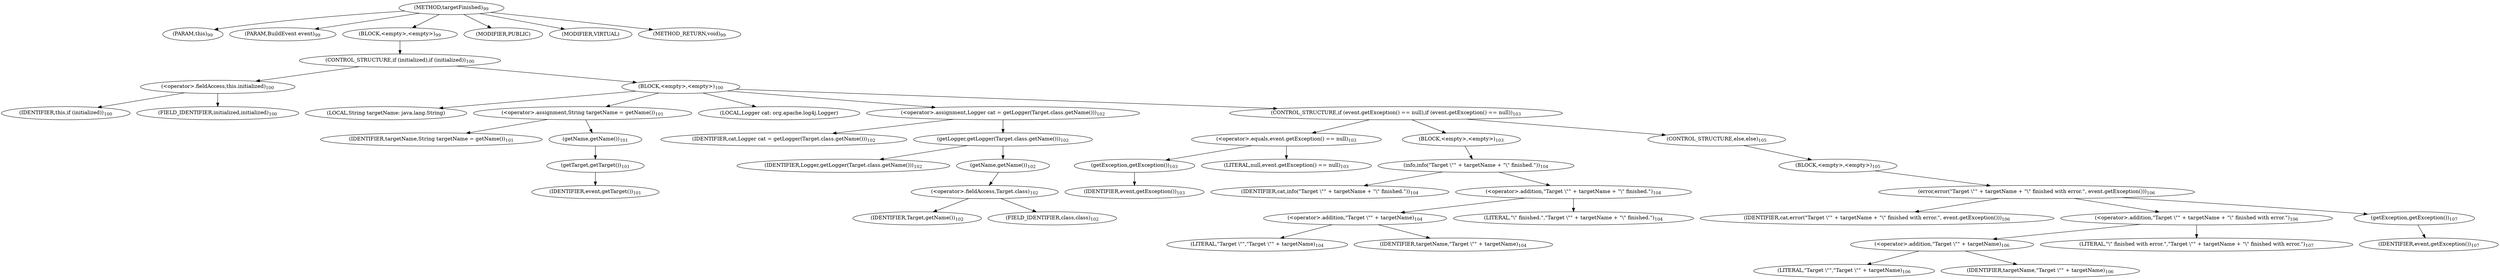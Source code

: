digraph "targetFinished" {  
"166" [label = <(METHOD,targetFinished)<SUB>99</SUB>> ]
"167" [label = <(PARAM,this)<SUB>99</SUB>> ]
"168" [label = <(PARAM,BuildEvent event)<SUB>99</SUB>> ]
"169" [label = <(BLOCK,&lt;empty&gt;,&lt;empty&gt;)<SUB>99</SUB>> ]
"170" [label = <(CONTROL_STRUCTURE,if (initialized),if (initialized))<SUB>100</SUB>> ]
"171" [label = <(&lt;operator&gt;.fieldAccess,this.initialized)<SUB>100</SUB>> ]
"172" [label = <(IDENTIFIER,this,if (initialized))<SUB>100</SUB>> ]
"173" [label = <(FIELD_IDENTIFIER,initialized,initialized)<SUB>100</SUB>> ]
"174" [label = <(BLOCK,&lt;empty&gt;,&lt;empty&gt;)<SUB>100</SUB>> ]
"175" [label = <(LOCAL,String targetName: java.lang.String)> ]
"176" [label = <(&lt;operator&gt;.assignment,String targetName = getName())<SUB>101</SUB>> ]
"177" [label = <(IDENTIFIER,targetName,String targetName = getName())<SUB>101</SUB>> ]
"178" [label = <(getName,getName())<SUB>101</SUB>> ]
"179" [label = <(getTarget,getTarget())<SUB>101</SUB>> ]
"180" [label = <(IDENTIFIER,event,getTarget())<SUB>101</SUB>> ]
"181" [label = <(LOCAL,Logger cat: org.apache.log4j.Logger)> ]
"182" [label = <(&lt;operator&gt;.assignment,Logger cat = getLogger(Target.class.getName()))<SUB>102</SUB>> ]
"183" [label = <(IDENTIFIER,cat,Logger cat = getLogger(Target.class.getName()))<SUB>102</SUB>> ]
"184" [label = <(getLogger,getLogger(Target.class.getName()))<SUB>102</SUB>> ]
"185" [label = <(IDENTIFIER,Logger,getLogger(Target.class.getName()))<SUB>102</SUB>> ]
"186" [label = <(getName,getName())<SUB>102</SUB>> ]
"187" [label = <(&lt;operator&gt;.fieldAccess,Target.class)<SUB>102</SUB>> ]
"188" [label = <(IDENTIFIER,Target,getName())<SUB>102</SUB>> ]
"189" [label = <(FIELD_IDENTIFIER,class,class)<SUB>102</SUB>> ]
"190" [label = <(CONTROL_STRUCTURE,if (event.getException() == null),if (event.getException() == null))<SUB>103</SUB>> ]
"191" [label = <(&lt;operator&gt;.equals,event.getException() == null)<SUB>103</SUB>> ]
"192" [label = <(getException,getException())<SUB>103</SUB>> ]
"193" [label = <(IDENTIFIER,event,getException())<SUB>103</SUB>> ]
"194" [label = <(LITERAL,null,event.getException() == null)<SUB>103</SUB>> ]
"195" [label = <(BLOCK,&lt;empty&gt;,&lt;empty&gt;)<SUB>103</SUB>> ]
"196" [label = <(info,info(&quot;Target \&quot;&quot; + targetName + &quot;\&quot; finished.&quot;))<SUB>104</SUB>> ]
"197" [label = <(IDENTIFIER,cat,info(&quot;Target \&quot;&quot; + targetName + &quot;\&quot; finished.&quot;))<SUB>104</SUB>> ]
"198" [label = <(&lt;operator&gt;.addition,&quot;Target \&quot;&quot; + targetName + &quot;\&quot; finished.&quot;)<SUB>104</SUB>> ]
"199" [label = <(&lt;operator&gt;.addition,&quot;Target \&quot;&quot; + targetName)<SUB>104</SUB>> ]
"200" [label = <(LITERAL,&quot;Target \&quot;&quot;,&quot;Target \&quot;&quot; + targetName)<SUB>104</SUB>> ]
"201" [label = <(IDENTIFIER,targetName,&quot;Target \&quot;&quot; + targetName)<SUB>104</SUB>> ]
"202" [label = <(LITERAL,&quot;\&quot; finished.&quot;,&quot;Target \&quot;&quot; + targetName + &quot;\&quot; finished.&quot;)<SUB>104</SUB>> ]
"203" [label = <(CONTROL_STRUCTURE,else,else)<SUB>105</SUB>> ]
"204" [label = <(BLOCK,&lt;empty&gt;,&lt;empty&gt;)<SUB>105</SUB>> ]
"205" [label = <(error,error(&quot;Target \&quot;&quot; + targetName + &quot;\&quot; finished with error.&quot;, event.getException()))<SUB>106</SUB>> ]
"206" [label = <(IDENTIFIER,cat,error(&quot;Target \&quot;&quot; + targetName + &quot;\&quot; finished with error.&quot;, event.getException()))<SUB>106</SUB>> ]
"207" [label = <(&lt;operator&gt;.addition,&quot;Target \&quot;&quot; + targetName + &quot;\&quot; finished with error.&quot;)<SUB>106</SUB>> ]
"208" [label = <(&lt;operator&gt;.addition,&quot;Target \&quot;&quot; + targetName)<SUB>106</SUB>> ]
"209" [label = <(LITERAL,&quot;Target \&quot;&quot;,&quot;Target \&quot;&quot; + targetName)<SUB>106</SUB>> ]
"210" [label = <(IDENTIFIER,targetName,&quot;Target \&quot;&quot; + targetName)<SUB>106</SUB>> ]
"211" [label = <(LITERAL,&quot;\&quot; finished with error.&quot;,&quot;Target \&quot;&quot; + targetName + &quot;\&quot; finished with error.&quot;)<SUB>107</SUB>> ]
"212" [label = <(getException,getException())<SUB>107</SUB>> ]
"213" [label = <(IDENTIFIER,event,getException())<SUB>107</SUB>> ]
"214" [label = <(MODIFIER,PUBLIC)> ]
"215" [label = <(MODIFIER,VIRTUAL)> ]
"216" [label = <(METHOD_RETURN,void)<SUB>99</SUB>> ]
  "166" -> "167" 
  "166" -> "168" 
  "166" -> "169" 
  "166" -> "214" 
  "166" -> "215" 
  "166" -> "216" 
  "169" -> "170" 
  "170" -> "171" 
  "170" -> "174" 
  "171" -> "172" 
  "171" -> "173" 
  "174" -> "175" 
  "174" -> "176" 
  "174" -> "181" 
  "174" -> "182" 
  "174" -> "190" 
  "176" -> "177" 
  "176" -> "178" 
  "178" -> "179" 
  "179" -> "180" 
  "182" -> "183" 
  "182" -> "184" 
  "184" -> "185" 
  "184" -> "186" 
  "186" -> "187" 
  "187" -> "188" 
  "187" -> "189" 
  "190" -> "191" 
  "190" -> "195" 
  "190" -> "203" 
  "191" -> "192" 
  "191" -> "194" 
  "192" -> "193" 
  "195" -> "196" 
  "196" -> "197" 
  "196" -> "198" 
  "198" -> "199" 
  "198" -> "202" 
  "199" -> "200" 
  "199" -> "201" 
  "203" -> "204" 
  "204" -> "205" 
  "205" -> "206" 
  "205" -> "207" 
  "205" -> "212" 
  "207" -> "208" 
  "207" -> "211" 
  "208" -> "209" 
  "208" -> "210" 
  "212" -> "213" 
}
